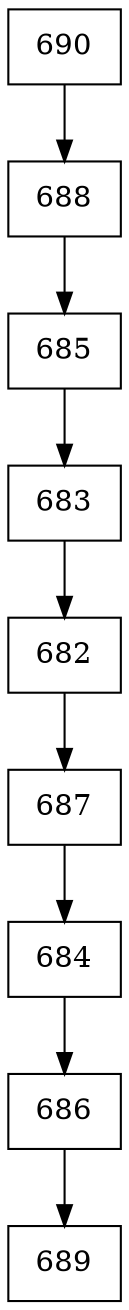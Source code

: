 digraph G {
  node [shape=record];
  node0 [label="{690}"];
  node0 -> node1;
  node1 [label="{688}"];
  node1 -> node2;
  node2 [label="{685}"];
  node2 -> node3;
  node3 [label="{683}"];
  node3 -> node4;
  node4 [label="{682}"];
  node4 -> node5;
  node5 [label="{687}"];
  node5 -> node6;
  node6 [label="{684}"];
  node6 -> node7;
  node7 [label="{686}"];
  node7 -> node8;
  node8 [label="{689}"];
}
